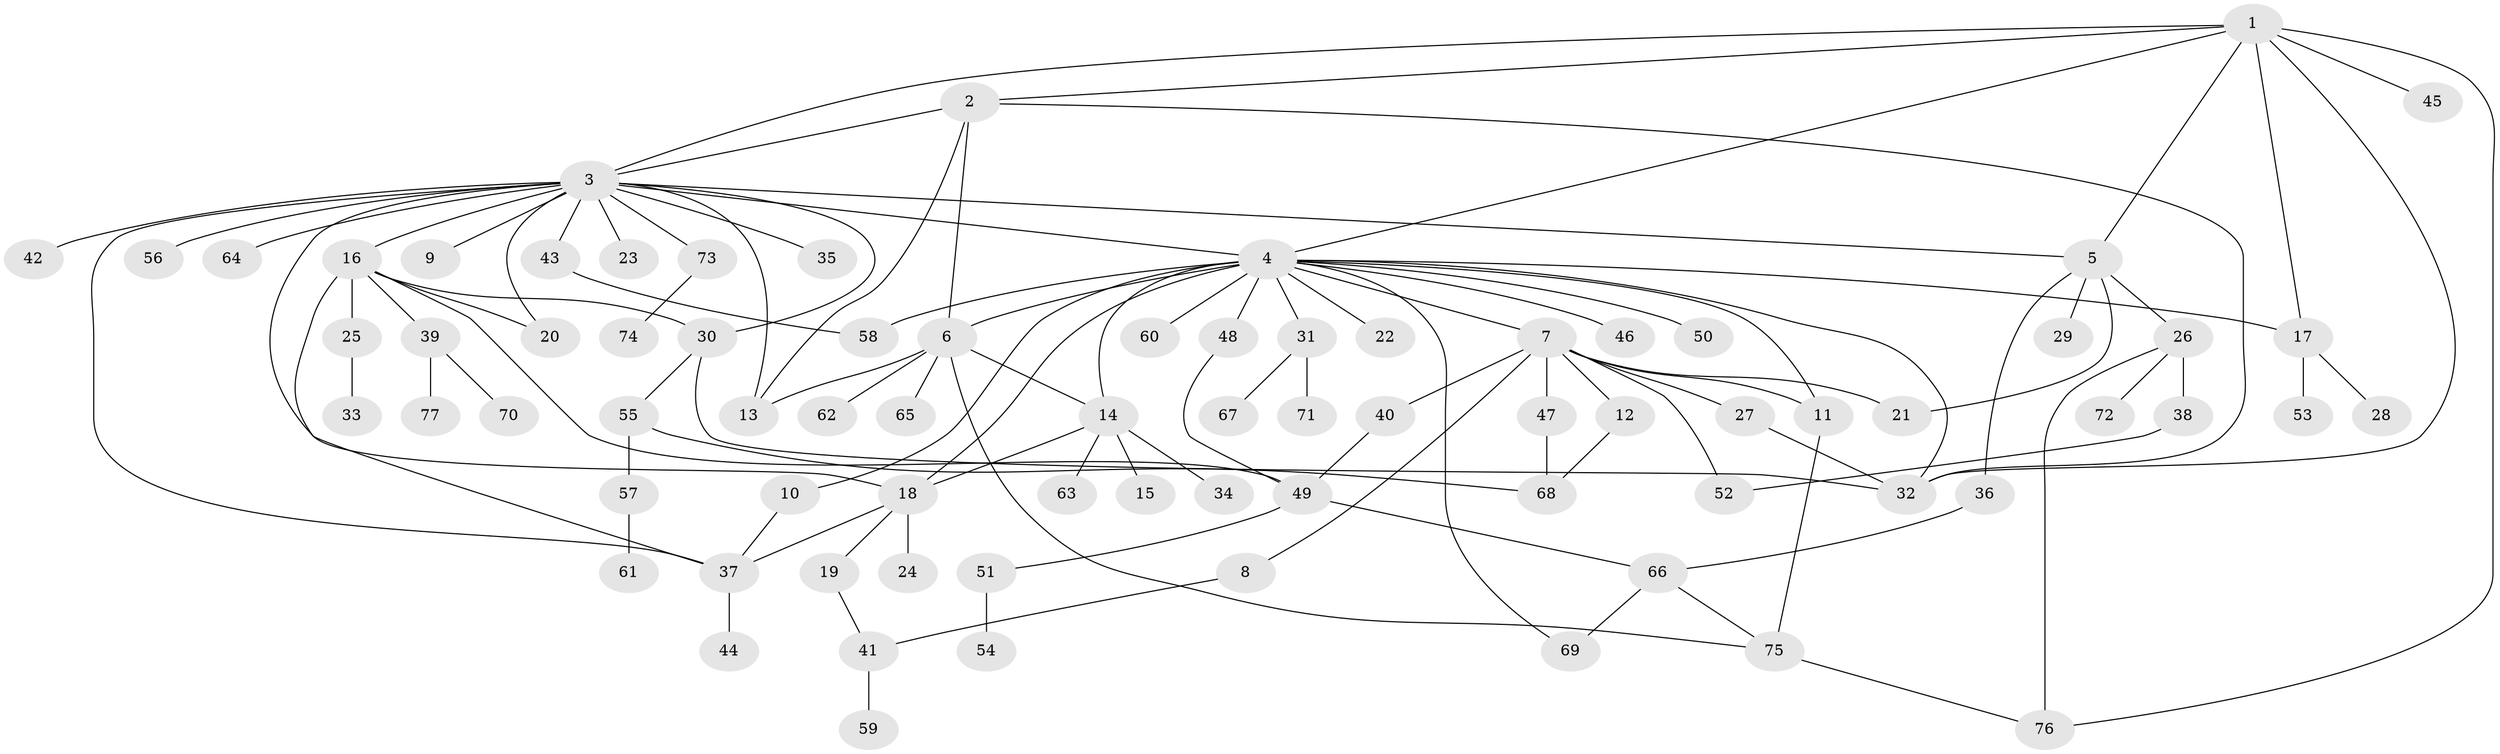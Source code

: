 // original degree distribution, {10: 0.01834862385321101, 6: 0.03669724770642202, 20: 0.009174311926605505, 25: 0.009174311926605505, 7: 0.03669724770642202, 2: 0.23853211009174313, 1: 0.44954128440366975, 4: 0.045871559633027525, 3: 0.13761467889908258, 8: 0.009174311926605505, 5: 0.009174311926605505}
// Generated by graph-tools (version 1.1) at 2025/50/03/04/25 22:50:33]
// undirected, 77 vertices, 110 edges
graph export_dot {
  node [color=gray90,style=filled];
  1;
  2;
  3;
  4;
  5;
  6;
  7;
  8;
  9;
  10;
  11;
  12;
  13;
  14;
  15;
  16;
  17;
  18;
  19;
  20;
  21;
  22;
  23;
  24;
  25;
  26;
  27;
  28;
  29;
  30;
  31;
  32;
  33;
  34;
  35;
  36;
  37;
  38;
  39;
  40;
  41;
  42;
  43;
  44;
  45;
  46;
  47;
  48;
  49;
  50;
  51;
  52;
  53;
  54;
  55;
  56;
  57;
  58;
  59;
  60;
  61;
  62;
  63;
  64;
  65;
  66;
  67;
  68;
  69;
  70;
  71;
  72;
  73;
  74;
  75;
  76;
  77;
  1 -- 2 [weight=1.0];
  1 -- 3 [weight=1.0];
  1 -- 4 [weight=1.0];
  1 -- 5 [weight=1.0];
  1 -- 17 [weight=1.0];
  1 -- 32 [weight=1.0];
  1 -- 45 [weight=1.0];
  1 -- 76 [weight=1.0];
  2 -- 3 [weight=1.0];
  2 -- 6 [weight=1.0];
  2 -- 13 [weight=1.0];
  2 -- 32 [weight=1.0];
  3 -- 4 [weight=1.0];
  3 -- 5 [weight=1.0];
  3 -- 9 [weight=1.0];
  3 -- 13 [weight=1.0];
  3 -- 16 [weight=1.0];
  3 -- 18 [weight=1.0];
  3 -- 20 [weight=1.0];
  3 -- 23 [weight=1.0];
  3 -- 30 [weight=1.0];
  3 -- 35 [weight=1.0];
  3 -- 37 [weight=1.0];
  3 -- 42 [weight=1.0];
  3 -- 43 [weight=1.0];
  3 -- 56 [weight=1.0];
  3 -- 64 [weight=1.0];
  3 -- 73 [weight=1.0];
  4 -- 6 [weight=2.0];
  4 -- 7 [weight=1.0];
  4 -- 10 [weight=1.0];
  4 -- 11 [weight=1.0];
  4 -- 14 [weight=1.0];
  4 -- 17 [weight=1.0];
  4 -- 18 [weight=2.0];
  4 -- 22 [weight=1.0];
  4 -- 31 [weight=1.0];
  4 -- 32 [weight=1.0];
  4 -- 46 [weight=1.0];
  4 -- 48 [weight=1.0];
  4 -- 50 [weight=1.0];
  4 -- 58 [weight=1.0];
  4 -- 60 [weight=1.0];
  4 -- 69 [weight=1.0];
  5 -- 21 [weight=1.0];
  5 -- 26 [weight=1.0];
  5 -- 29 [weight=1.0];
  5 -- 36 [weight=1.0];
  6 -- 13 [weight=1.0];
  6 -- 14 [weight=1.0];
  6 -- 62 [weight=1.0];
  6 -- 65 [weight=1.0];
  6 -- 75 [weight=1.0];
  7 -- 8 [weight=1.0];
  7 -- 11 [weight=1.0];
  7 -- 12 [weight=1.0];
  7 -- 21 [weight=1.0];
  7 -- 27 [weight=1.0];
  7 -- 40 [weight=1.0];
  7 -- 47 [weight=1.0];
  7 -- 52 [weight=1.0];
  8 -- 41 [weight=1.0];
  10 -- 37 [weight=1.0];
  11 -- 75 [weight=1.0];
  12 -- 68 [weight=1.0];
  14 -- 15 [weight=1.0];
  14 -- 18 [weight=1.0];
  14 -- 34 [weight=1.0];
  14 -- 63 [weight=1.0];
  16 -- 20 [weight=1.0];
  16 -- 25 [weight=1.0];
  16 -- 30 [weight=1.0];
  16 -- 37 [weight=1.0];
  16 -- 39 [weight=1.0];
  16 -- 49 [weight=1.0];
  17 -- 28 [weight=1.0];
  17 -- 53 [weight=1.0];
  18 -- 19 [weight=1.0];
  18 -- 24 [weight=2.0];
  18 -- 37 [weight=1.0];
  19 -- 41 [weight=1.0];
  25 -- 33 [weight=1.0];
  26 -- 38 [weight=1.0];
  26 -- 72 [weight=1.0];
  26 -- 76 [weight=1.0];
  27 -- 32 [weight=1.0];
  30 -- 32 [weight=1.0];
  30 -- 55 [weight=1.0];
  31 -- 67 [weight=1.0];
  31 -- 71 [weight=1.0];
  36 -- 66 [weight=1.0];
  37 -- 44 [weight=1.0];
  38 -- 52 [weight=1.0];
  39 -- 70 [weight=1.0];
  39 -- 77 [weight=1.0];
  40 -- 49 [weight=1.0];
  41 -- 59 [weight=1.0];
  43 -- 58 [weight=1.0];
  47 -- 68 [weight=1.0];
  48 -- 49 [weight=1.0];
  49 -- 51 [weight=1.0];
  49 -- 66 [weight=1.0];
  51 -- 54 [weight=1.0];
  55 -- 57 [weight=1.0];
  55 -- 68 [weight=1.0];
  57 -- 61 [weight=1.0];
  66 -- 69 [weight=1.0];
  66 -- 75 [weight=1.0];
  73 -- 74 [weight=1.0];
  75 -- 76 [weight=1.0];
}
